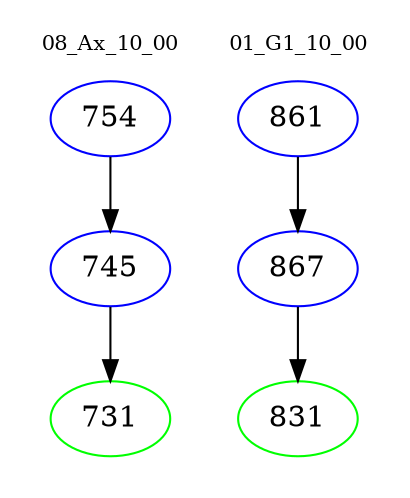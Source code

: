 digraph{
subgraph cluster_0 {
color = white
label = "08_Ax_10_00";
fontsize=10;
T0_754 [label="754", color="blue"]
T0_754 -> T0_745 [color="black"]
T0_745 [label="745", color="blue"]
T0_745 -> T0_731 [color="black"]
T0_731 [label="731", color="green"]
}
subgraph cluster_1 {
color = white
label = "01_G1_10_00";
fontsize=10;
T1_861 [label="861", color="blue"]
T1_861 -> T1_867 [color="black"]
T1_867 [label="867", color="blue"]
T1_867 -> T1_831 [color="black"]
T1_831 [label="831", color="green"]
}
}
